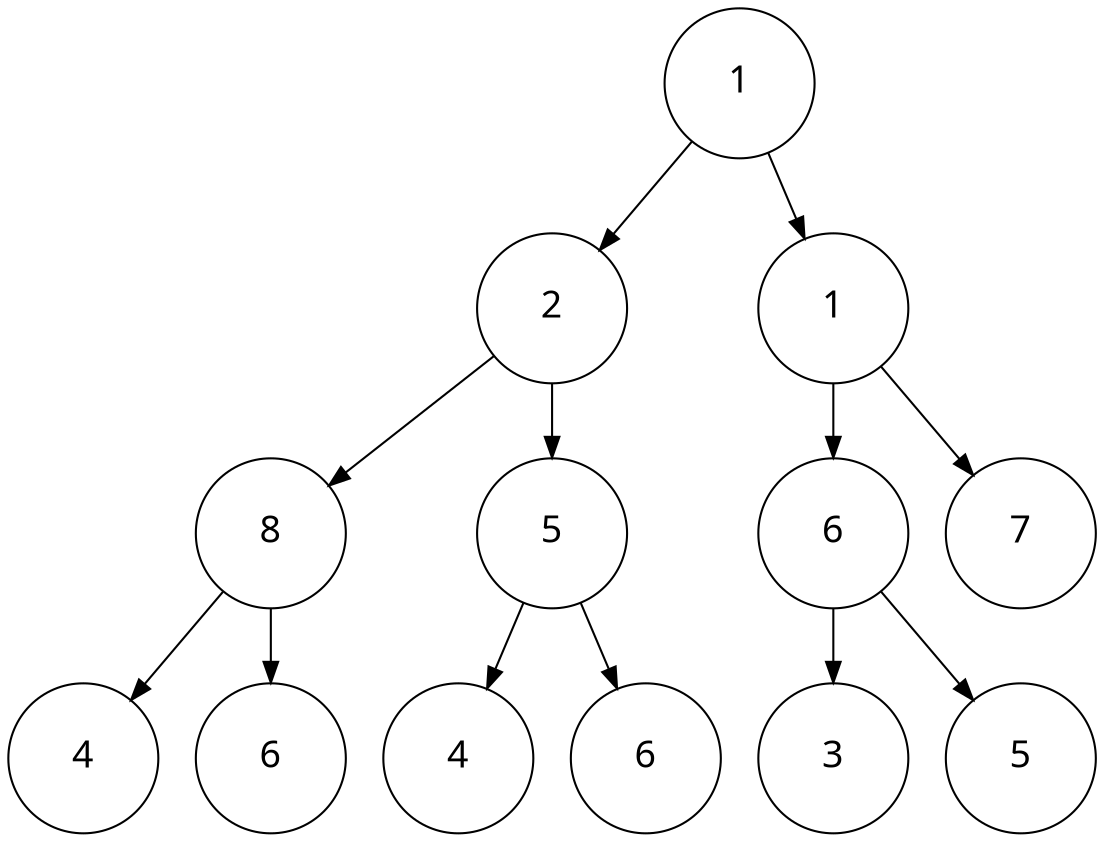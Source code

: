 digraph {
	name=Tree rankdir=TB
	1 [label=<<FONT POINT-SIZE="18" FACE="ubuntu">1</FONT><BR ALIGN="CENTER"/>> height=1 shape=circle width=1]
	2 [label=<<FONT POINT-SIZE="18" FACE="ubuntu">2</FONT><BR ALIGN="CENTER"/>> height=1 shape=circle width=1]
	3 [label=<<FONT POINT-SIZE="18" FACE="ubuntu">1</FONT><BR ALIGN="CENTER"/>> height=1 shape=circle width=1]
	4 [label=<<FONT POINT-SIZE="18" FACE="ubuntu">8</FONT><BR ALIGN="CENTER"/>> height=1 shape=circle width=1]
	5 [label=<<FONT POINT-SIZE="18" FACE="ubuntu">5</FONT><BR ALIGN="CENTER"/>> height=1 shape=circle width=1]
	6 [label=<<FONT POINT-SIZE="18" FACE="ubuntu">6</FONT><BR ALIGN="CENTER"/>> height=1 shape=circle width=1]
	7 [label=<<FONT POINT-SIZE="18" FACE="ubuntu">7</FONT><BR ALIGN="CENTER"/>> height=1 shape=circle width=1]
	8 [label=<<FONT POINT-SIZE="18" FACE="ubuntu">4</FONT><BR ALIGN="CENTER"/>> height=1 shape=circle width=1]
	9 [label=<<FONT POINT-SIZE="18" FACE="ubuntu">6</FONT><BR ALIGN="CENTER"/>> height=1 shape=circle width=1]
	10 [label=<<FONT POINT-SIZE="18" FACE="ubuntu">4</FONT><BR ALIGN="CENTER"/>> height=1 shape=circle width=1]
	11 [label=<<FONT POINT-SIZE="18" FACE="ubuntu">6</FONT><BR ALIGN="CENTER"/>> height=1 shape=circle width=1]
	12 [label=<<FONT POINT-SIZE="18" FACE="ubuntu">3</FONT><BR ALIGN="CENTER"/>> height=1 shape=circle width=1]
	13 [label=<<FONT POINT-SIZE="18" FACE="ubuntu">5</FONT><BR ALIGN="CENTER"/>> height=1 shape=circle width=1]
	1 -> 2
	1 -> 3
	2 -> 4
	2 -> 5
	3 -> 6
	3 -> 7
	4 -> 8
	4 -> 9
	5 -> 10
	5 -> 11
	6 -> 12
	6 -> 13
}
